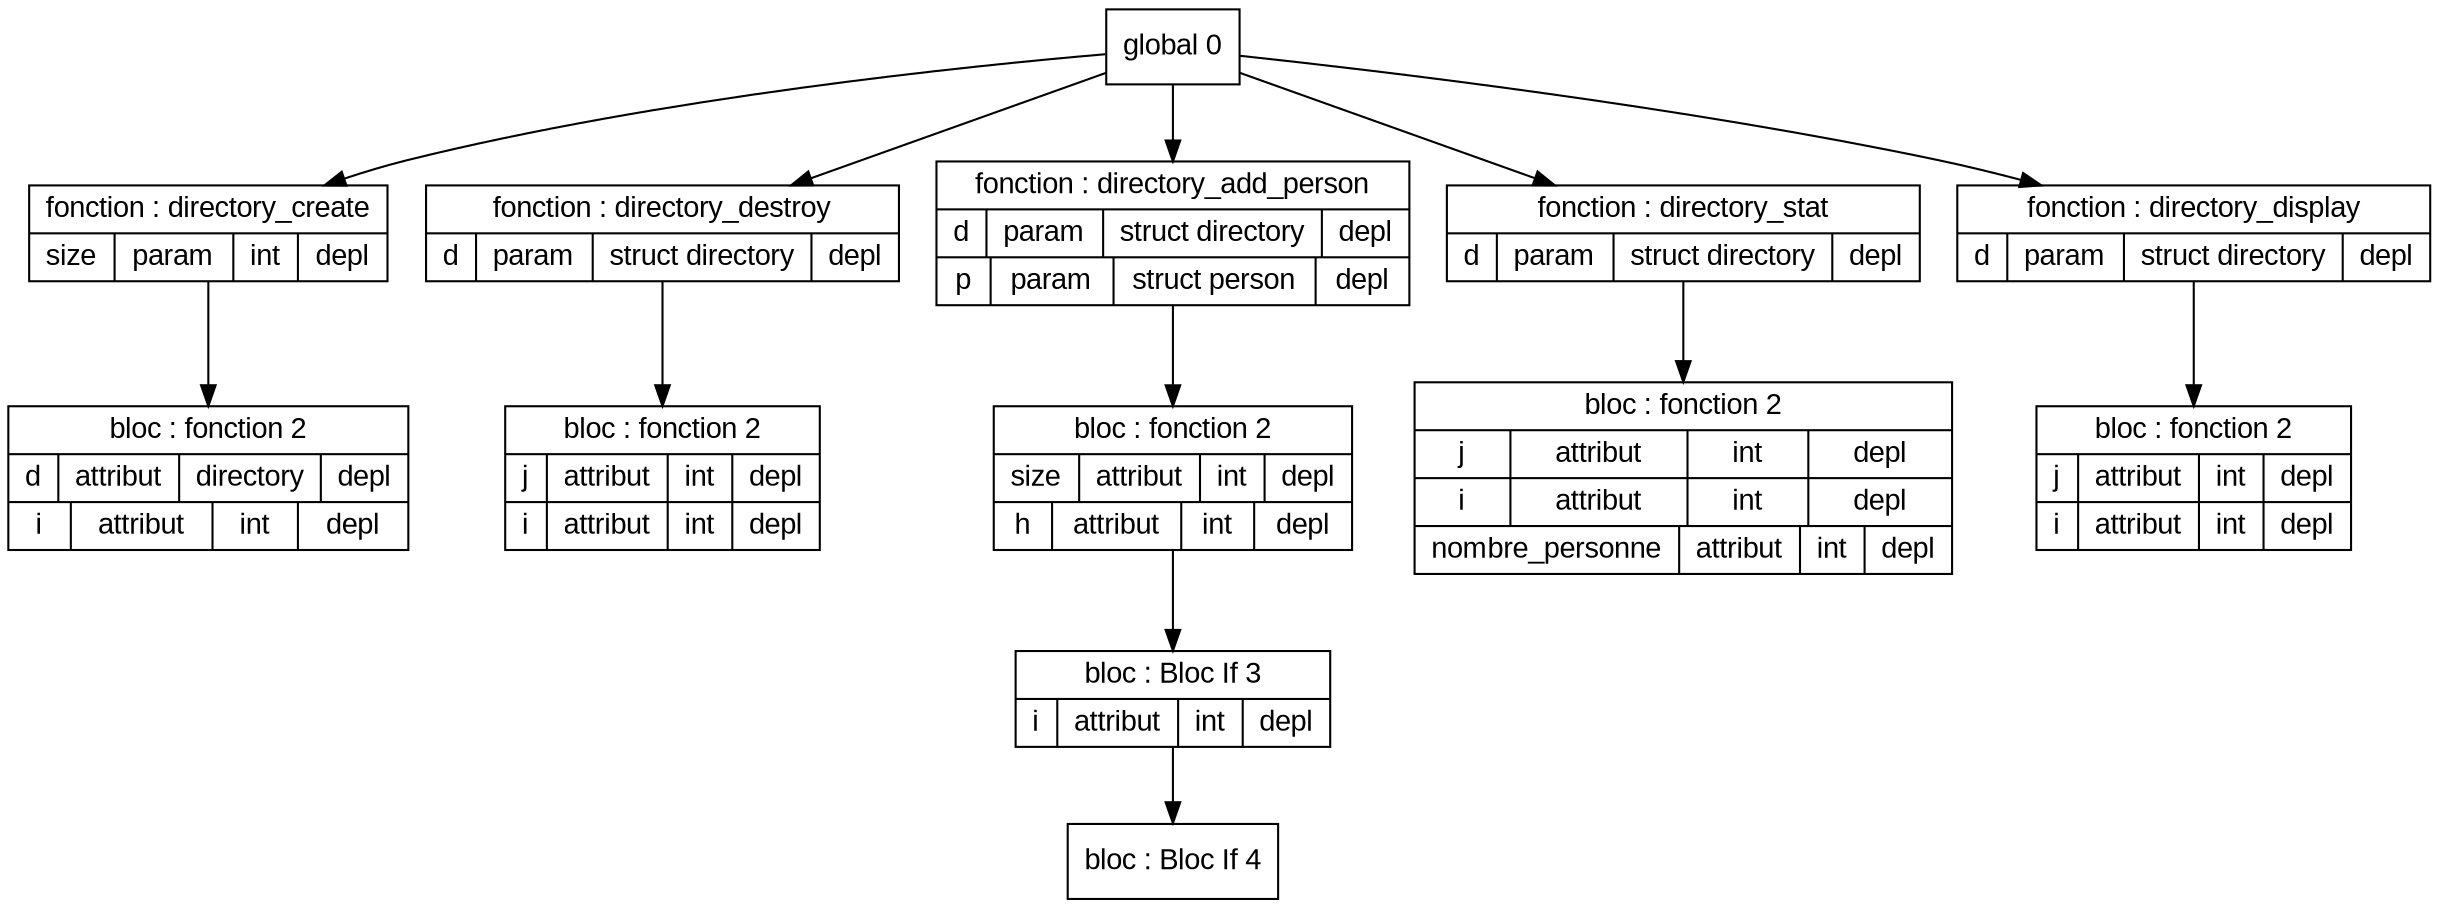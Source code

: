 digraph "tds"{

	node [fontname="Arial"];

	N2 [shape=record label="{ bloc : fonction  2
	| { d | attribut | directory | depl }
	| { i | attribut | int | depl }
	}"];

	N1 [shape=record label="{ fonction : directory_create
	| { size | param | int | depl }
	}"];

	N4 [shape=record label="{ bloc : fonction  2
	| { j | attribut | int | depl }
	| { i | attribut | int | depl }
	}"];

	N3 [shape=record label="{ fonction : directory_destroy
	| { d | param | struct directory | depl }
	}"];

	N8 [shape=record label="{ bloc : Bloc If  4
	}"];

	N7 [shape=record label="{ bloc : Bloc If  3
	| { i | attribut | int | depl }
	}"];

	N6 [shape=record label="{ bloc : fonction  2
	| { size | attribut | int | depl }
	| { h | attribut | int | depl }
	}"];

	N5 [shape=record label="{ fonction : directory_add_person
	| { d | param | struct directory | depl }
	| { p | param | struct person | depl }
	}"];

	N10 [shape=record label="{ bloc : fonction  2
	| { j | attribut | int | depl }
	| { i | attribut | int | depl }
	| { nombre_personne | attribut | int | depl }
	}"];

	N9 [shape=record label="{ fonction : directory_stat
	| { d | param | struct directory | depl }
	}"];

	N12 [shape=record label="{ bloc : fonction  2
	| { j | attribut | int | depl }
	| { i | attribut | int | depl }
	}"];

	N11 [shape=record label="{ fonction : directory_display
	| { d | param | struct directory | depl }
	}"];

	N0 [shape=record label="{ global 0
	}"];


	N0 -> N1; 
	N1 -> N2; 
	N0 -> N3; 
	N3 -> N4; 
	N0 -> N5; 
	N5 -> N6; 
	N6 -> N7; 
	N7 -> N8; 
	N0 -> N9; 
	N9 -> N10; 
	N0 -> N11; 
	N11 -> N12; 
}

